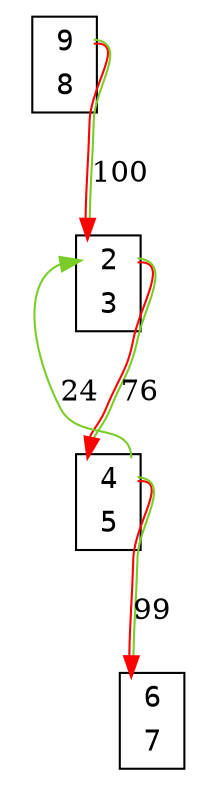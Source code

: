 digraph my_graph {
node[fontname=<Courier>,shape=<plaintext>]
vertex_0x7f2736c160a0_0x7f273b4067c0[label=<<TABLE bgcolor = "white">
<TR><TD BORDER = "0" PORT = "port_0x7f2736c160a0_in"></TD><TD BORDER = "0" PORT = "port_">2</TD><TD BORDER = "0" PORT = "port_0x7f2736c160a0_out"></TD></TR>
<TR><TD BORDER = "0" PORT = "port_0x7f273b4067c0_out"></TD><TD BORDER = "0" PORT = "port_">3</TD><TD BORDER = "0" PORT = "port_0x7f273b4067c0_in"></TD></TR>
</TABLE>>,style=<filled>,color=<black>,fillcolor=<white>]
vertex_0x7f273b406130_0x7f273b406940[label=<<TABLE bgcolor = "white">
<TR><TD BORDER = "0" PORT = "port_0x7f273b406940_in"></TD><TD BORDER = "0" PORT = "port_">4</TD><TD BORDER = "0" PORT = "port_0x7f273b406940_out"></TD></TR>
<TR><TD BORDER = "0" PORT = "port_0x7f273b406130_out"></TD><TD BORDER = "0" PORT = "port_">5</TD><TD BORDER = "0" PORT = "port_0x7f273b406130_in"></TD></TR>
</TABLE>>,style=<filled>,color=<black>,fillcolor=<white>]
vertex_0x7f2736c160d0_0x7f273b4061f0[label=<<TABLE bgcolor = "white">
<TR><TD BORDER = "0" PORT = "port_0x7f273b4061f0_in"></TD><TD BORDER = "0" PORT = "port_">6</TD><TD BORDER = "0" PORT = "port_0x7f273b4061f0_out"></TD></TR>
<TR><TD BORDER = "0" PORT = "port_0x7f2736c160d0_out"></TD><TD BORDER = "0" PORT = "port_">7</TD><TD BORDER = "0" PORT = "port_0x7f2736c160d0_in"></TD></TR>
</TABLE>>,style=<filled>,color=<black>,fillcolor=<white>]
vertex_0x7f2736c16100_0x7f273b406370[label=<<TABLE bgcolor = "white">
<TR><TD BORDER = "0" PORT = "port_0x7f273b406370_in"></TD><TD BORDER = "0" PORT = "port_">9</TD><TD BORDER = "0" PORT = "port_0x7f273b406370_out"></TD></TR>
<TR><TD BORDER = "0" PORT = "port_0x7f2736c16100_out"></TD><TD BORDER = "0" PORT = "port_">8</TD><TD BORDER = "0" PORT = "port_0x7f2736c16100_in"></TD></TR>
</TABLE>>,style=<filled>,color=<black>,fillcolor=<white>]
vertex_0x7f2736c160a0_0x7f273b4067c0:port_0x7f2736c160a0_out->vertex_0x7f273b406130_0x7f273b406940:port_0x7f273b406940_in[label="76",len=<0>,K=<0>,color=<0 1 1:0.250 0.800 0.800>]
vertex_0x7f273b406130_0x7f273b406940:port_0x7f273b406940_out->vertex_0x7f2736c160d0_0x7f273b4061f0:port_0x7f273b4061f0_in[label="99",len=<0>,K=<0>,color=<0 1 1:0.250 0.800 0.800>]
vertex_0x7f2736c16100_0x7f273b406370:port_0x7f273b406370_out->vertex_0x7f2736c160a0_0x7f273b4067c0:port_0x7f2736c160a0_in[label="100",len=<0>,K=<0>,color=<0 1 1:0.250 0.800 0.800>]
vertex_0x7f273b406130_0x7f273b406940:port_0x7f273b406940_out->vertex_0x7f2736c160a0_0x7f273b4067c0:port_0x7f2736c160a0_in[label="24",len=<0>,K=<0>,color=<0.250 0.800 0.800>]
}
